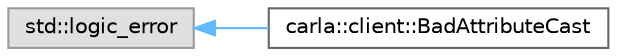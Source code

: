 digraph "类继承关系图"
{
 // INTERACTIVE_SVG=YES
 // LATEX_PDF_SIZE
  bgcolor="transparent";
  edge [fontname=Helvetica,fontsize=10,labelfontname=Helvetica,labelfontsize=10];
  node [fontname=Helvetica,fontsize=10,shape=box,height=0.2,width=0.4];
  rankdir="LR";
  Node0 [id="Node000000",label="std::logic_error",height=0.2,width=0.4,color="grey60", fillcolor="#E0E0E0", style="filled",tooltip=" "];
  Node0 -> Node1 [id="edge337_Node000000_Node000001",dir="back",color="steelblue1",style="solid",tooltip=" "];
  Node1 [id="Node000001",label="carla::client::BadAttributeCast",height=0.2,width=0.4,color="grey40", fillcolor="white", style="filled",URL="$d1/dc9/classcarla_1_1client_1_1BadAttributeCast.html",tooltip="Exception thrown when the value of an ActorAttribute cannot be cast to the requested type."];
}
